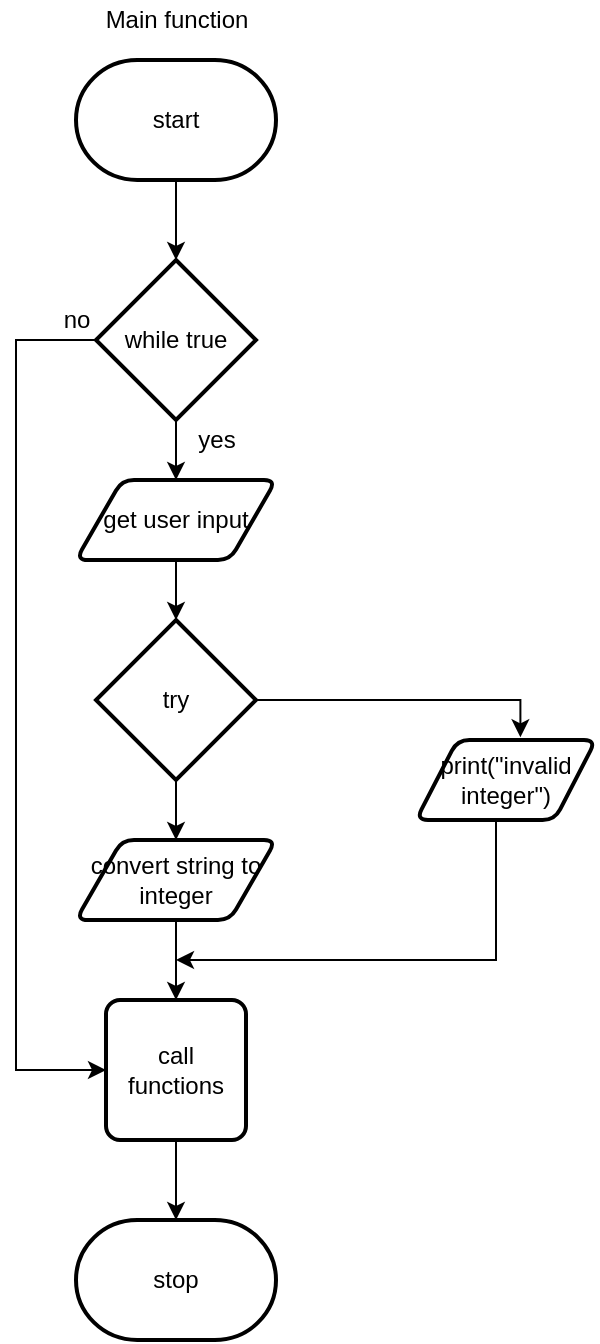 <mxfile>
    <diagram id="BsBV6leVBUCAfMzn52um" name="Page-1">
        <mxGraphModel dx="755" dy="346" grid="1" gridSize="10" guides="1" tooltips="1" connect="1" arrows="1" fold="1" page="1" pageScale="1" pageWidth="827" pageHeight="1169" math="0" shadow="0">
            <root>
                <mxCell id="0"/>
                <mxCell id="1" parent="0"/>
                <mxCell id="9" style="edgeStyle=none;html=1;entryX=0.5;entryY=0;entryDx=0;entryDy=0;" parent="1" source="2" edge="1">
                    <mxGeometry relative="1" as="geometry">
                        <mxPoint x="390" y="140" as="targetPoint"/>
                    </mxGeometry>
                </mxCell>
                <mxCell id="2" value="start" style="strokeWidth=2;html=1;shape=mxgraph.flowchart.terminator;whiteSpace=wrap;" parent="1" vertex="1">
                    <mxGeometry x="340" y="40" width="100" height="60" as="geometry"/>
                </mxCell>
                <mxCell id="32" style="edgeStyle=orthogonalEdgeStyle;html=1;entryX=0;entryY=0.5;entryDx=0;entryDy=0;entryPerimeter=0;strokeColor=none;rounded=0;" parent="1" edge="1">
                    <mxGeometry relative="1" as="geometry">
                        <mxPoint x="515" y="480" as="targetPoint"/>
                        <mxPoint x="443.9" y="535" as="sourcePoint"/>
                    </mxGeometry>
                </mxCell>
                <mxCell id="204" value="stop" style="strokeWidth=2;html=1;shape=mxgraph.flowchart.terminator;whiteSpace=wrap;" parent="1" vertex="1">
                    <mxGeometry x="340" y="620" width="100" height="60" as="geometry"/>
                </mxCell>
                <mxCell id="219" value="Main function" style="text;html=1;align=center;verticalAlign=middle;resizable=0;points=[];autosize=1;strokeColor=none;fillColor=none;" parent="1" vertex="1">
                    <mxGeometry x="345" y="10" width="90" height="20" as="geometry"/>
                </mxCell>
                <mxCell id="233" style="edgeStyle=none;html=1;" edge="1" parent="1" source="231" target="232">
                    <mxGeometry relative="1" as="geometry"/>
                </mxCell>
                <mxCell id="243" style="edgeStyle=orthogonalEdgeStyle;rounded=0;html=1;entryX=0;entryY=0.5;entryDx=0;entryDy=0;" edge="1" parent="1" source="231" target="241">
                    <mxGeometry relative="1" as="geometry">
                        <Array as="points">
                            <mxPoint x="310" y="180"/>
                            <mxPoint x="310" y="545"/>
                        </Array>
                    </mxGeometry>
                </mxCell>
                <mxCell id="231" value="while true" style="strokeWidth=2;html=1;shape=mxgraph.flowchart.decision;whiteSpace=wrap;" vertex="1" parent="1">
                    <mxGeometry x="350" y="140" width="80" height="80" as="geometry"/>
                </mxCell>
                <mxCell id="236" style="edgeStyle=none;html=1;" edge="1" parent="1" source="232" target="235">
                    <mxGeometry relative="1" as="geometry"/>
                </mxCell>
                <mxCell id="232" value="get user input" style="shape=parallelogram;html=1;strokeWidth=2;perimeter=parallelogramPerimeter;whiteSpace=wrap;rounded=1;arcSize=12;size=0.23;" vertex="1" parent="1">
                    <mxGeometry x="340" y="250" width="100" height="40" as="geometry"/>
                </mxCell>
                <mxCell id="234" value="yes" style="text;html=1;align=center;verticalAlign=middle;resizable=0;points=[];autosize=1;strokeColor=none;fillColor=none;" vertex="1" parent="1">
                    <mxGeometry x="395" y="220" width="30" height="20" as="geometry"/>
                </mxCell>
                <mxCell id="238" style="edgeStyle=none;html=1;" edge="1" parent="1" source="235" target="237">
                    <mxGeometry relative="1" as="geometry"/>
                </mxCell>
                <mxCell id="240" style="edgeStyle=orthogonalEdgeStyle;html=1;entryX=0.58;entryY=-0.034;entryDx=0;entryDy=0;entryPerimeter=0;rounded=0;" edge="1" parent="1" source="235" target="239">
                    <mxGeometry relative="1" as="geometry">
                        <Array as="points">
                            <mxPoint x="562" y="360"/>
                        </Array>
                    </mxGeometry>
                </mxCell>
                <mxCell id="235" value="try" style="strokeWidth=2;html=1;shape=mxgraph.flowchart.decision;whiteSpace=wrap;" vertex="1" parent="1">
                    <mxGeometry x="350" y="320" width="80" height="80" as="geometry"/>
                </mxCell>
                <mxCell id="242" style="edgeStyle=orthogonalEdgeStyle;rounded=0;html=1;" edge="1" parent="1" source="237" target="241">
                    <mxGeometry relative="1" as="geometry"/>
                </mxCell>
                <mxCell id="237" value="convert string to integer" style="shape=parallelogram;html=1;strokeWidth=2;perimeter=parallelogramPerimeter;whiteSpace=wrap;rounded=1;arcSize=12;size=0.23;" vertex="1" parent="1">
                    <mxGeometry x="340" y="430" width="100" height="40" as="geometry"/>
                </mxCell>
                <mxCell id="245" style="edgeStyle=orthogonalEdgeStyle;rounded=0;html=1;" edge="1" parent="1" source="239">
                    <mxGeometry relative="1" as="geometry">
                        <mxPoint x="390" y="490" as="targetPoint"/>
                        <Array as="points">
                            <mxPoint x="550" y="490"/>
                        </Array>
                    </mxGeometry>
                </mxCell>
                <mxCell id="239" value="print(&quot;invalid integer&quot;)" style="shape=parallelogram;html=1;strokeWidth=2;perimeter=parallelogramPerimeter;whiteSpace=wrap;rounded=1;arcSize=12;size=0.23;" vertex="1" parent="1">
                    <mxGeometry x="510" y="380" width="90" height="40" as="geometry"/>
                </mxCell>
                <mxCell id="246" style="edgeStyle=orthogonalEdgeStyle;rounded=0;html=1;entryX=0.5;entryY=0;entryDx=0;entryDy=0;entryPerimeter=0;" edge="1" parent="1" source="241" target="204">
                    <mxGeometry relative="1" as="geometry"/>
                </mxCell>
                <mxCell id="241" value="call functions" style="rounded=1;whiteSpace=wrap;html=1;absoluteArcSize=1;arcSize=14;strokeWidth=2;" vertex="1" parent="1">
                    <mxGeometry x="355" y="510" width="70" height="70" as="geometry"/>
                </mxCell>
                <mxCell id="244" value="no" style="text;html=1;align=center;verticalAlign=middle;resizable=0;points=[];autosize=1;strokeColor=none;fillColor=none;" vertex="1" parent="1">
                    <mxGeometry x="325" y="160" width="30" height="20" as="geometry"/>
                </mxCell>
            </root>
        </mxGraphModel>
    </diagram>
</mxfile>